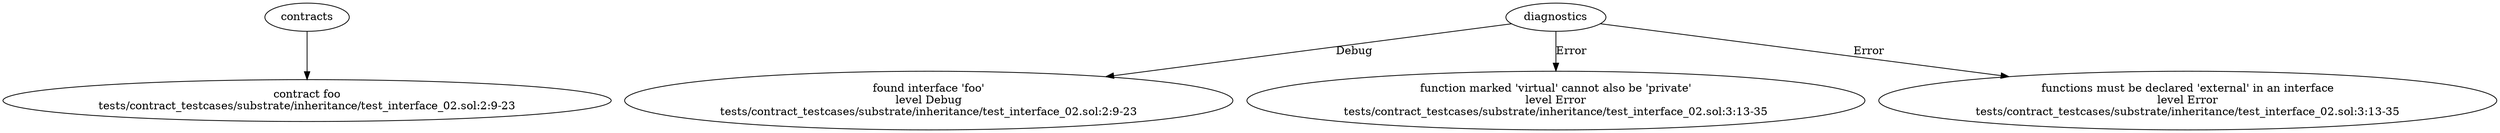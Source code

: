 strict digraph "tests/contract_testcases/substrate/inheritance/test_interface_02.sol" {
	contract [label="contract foo\ntests/contract_testcases/substrate/inheritance/test_interface_02.sol:2:9-23"]
	diagnostic [label="found interface 'foo'\nlevel Debug\ntests/contract_testcases/substrate/inheritance/test_interface_02.sol:2:9-23"]
	diagnostic_5 [label="function marked 'virtual' cannot also be 'private'\nlevel Error\ntests/contract_testcases/substrate/inheritance/test_interface_02.sol:3:13-35"]
	diagnostic_6 [label="functions must be declared 'external' in an interface\nlevel Error\ntests/contract_testcases/substrate/inheritance/test_interface_02.sol:3:13-35"]
	contracts -> contract
	diagnostics -> diagnostic [label="Debug"]
	diagnostics -> diagnostic_5 [label="Error"]
	diagnostics -> diagnostic_6 [label="Error"]
}

